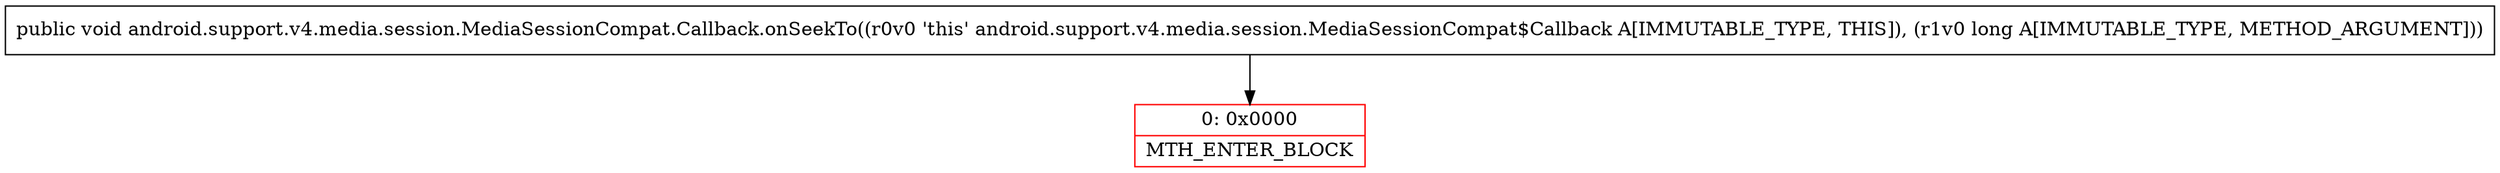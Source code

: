 digraph "CFG forandroid.support.v4.media.session.MediaSessionCompat.Callback.onSeekTo(J)V" {
subgraph cluster_Region_1154712604 {
label = "R(0)";
node [shape=record,color=blue];
}
Node_0 [shape=record,color=red,label="{0\:\ 0x0000|MTH_ENTER_BLOCK\l}"];
MethodNode[shape=record,label="{public void android.support.v4.media.session.MediaSessionCompat.Callback.onSeekTo((r0v0 'this' android.support.v4.media.session.MediaSessionCompat$Callback A[IMMUTABLE_TYPE, THIS]), (r1v0 long A[IMMUTABLE_TYPE, METHOD_ARGUMENT])) }"];
MethodNode -> Node_0;
}

